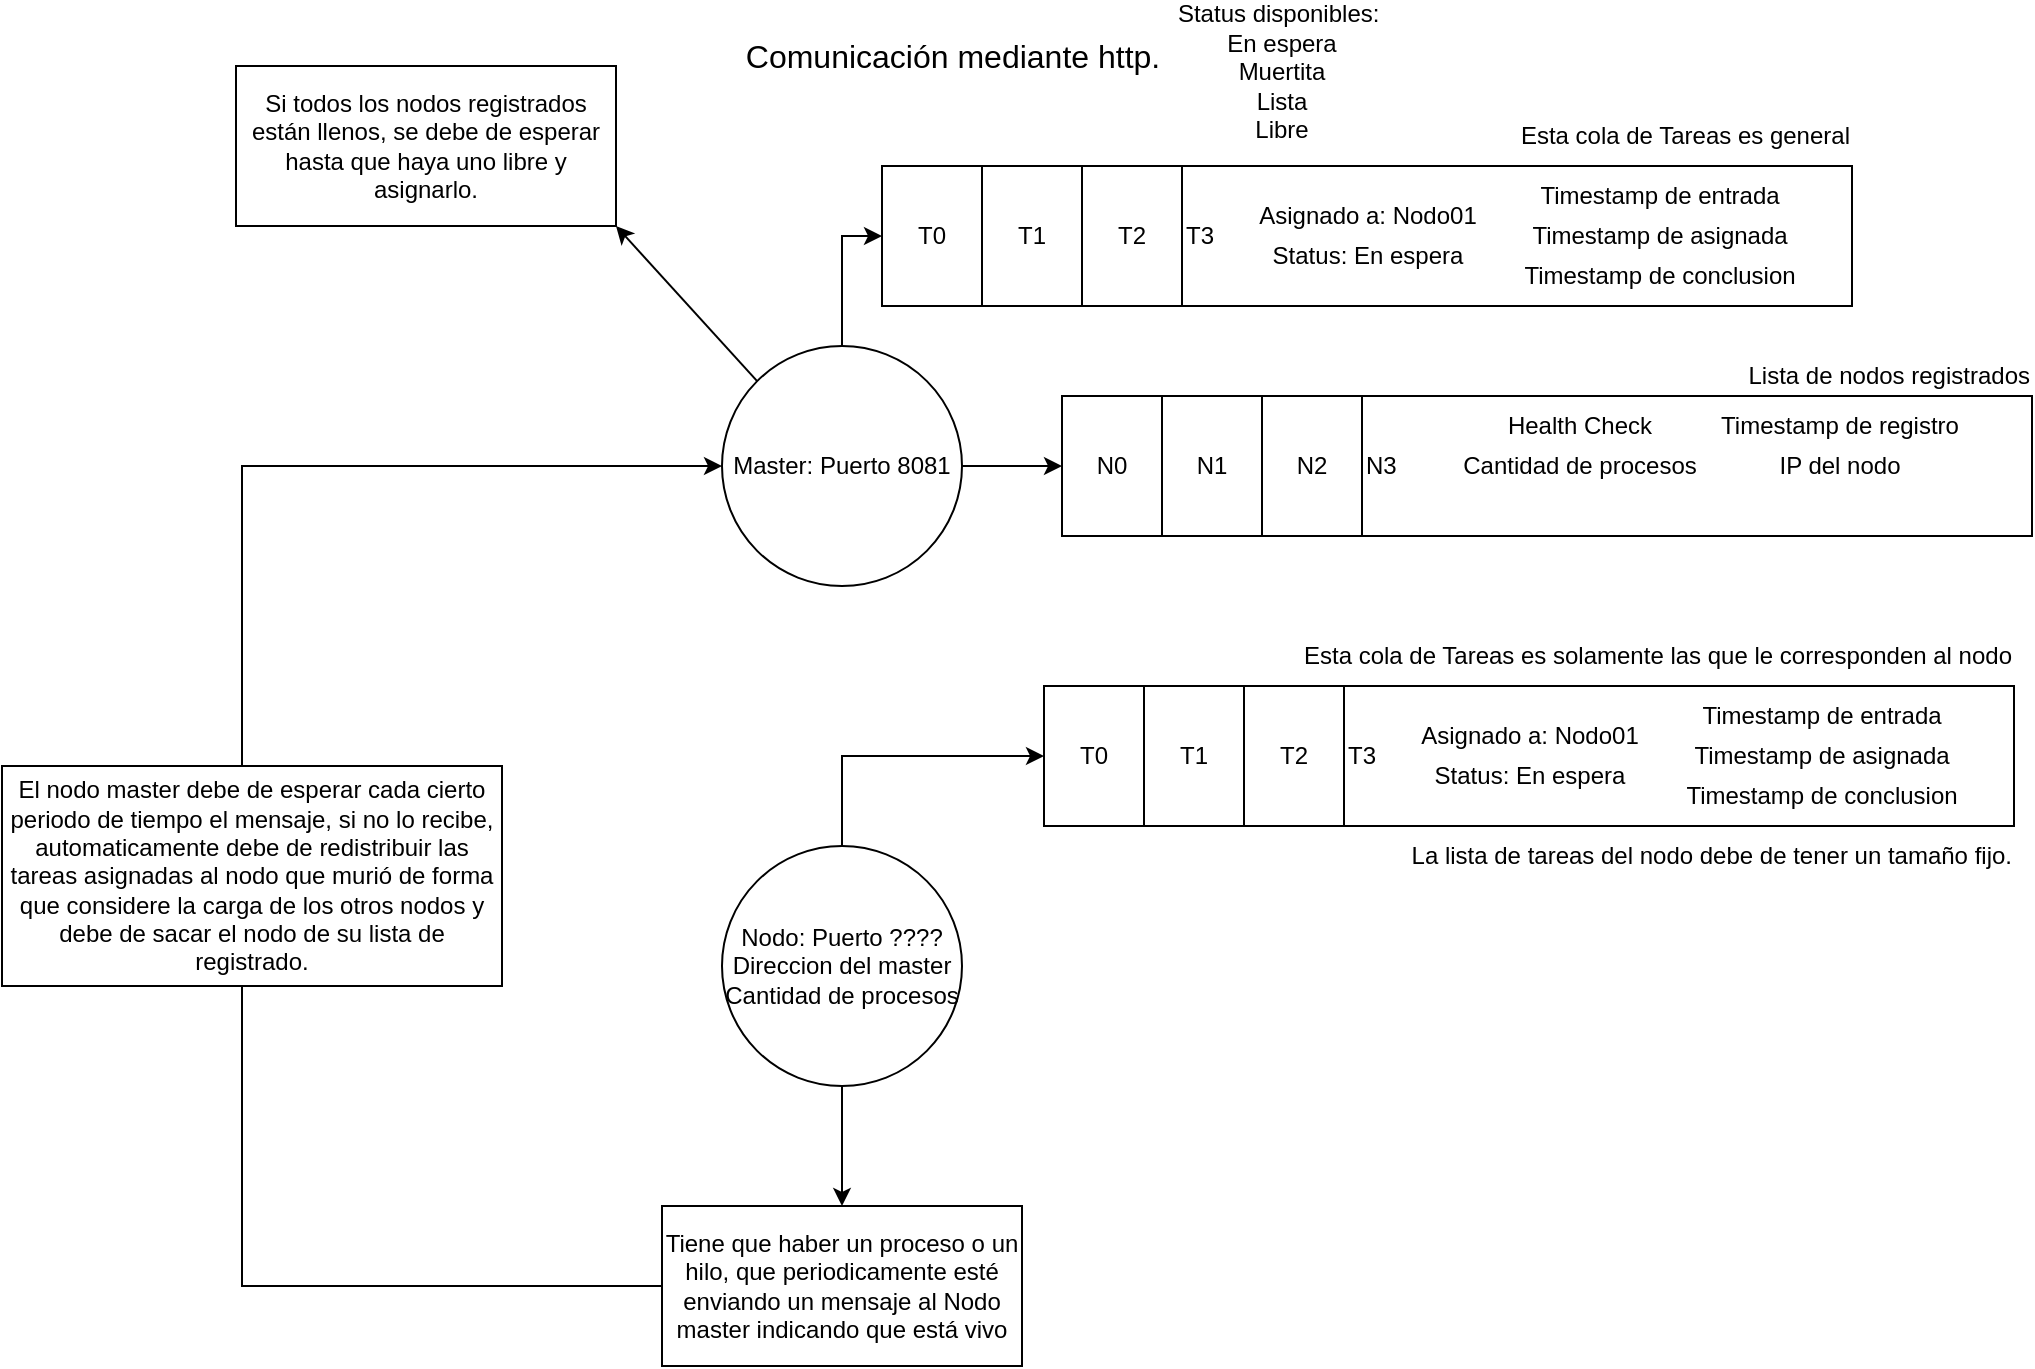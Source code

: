 <mxfile version="24.7.17">
  <diagram name="Página-1" id="-6NhGTR_NpOUXOUd0mMN">
    <mxGraphModel dx="1195" dy="708" grid="1" gridSize="10" guides="1" tooltips="1" connect="1" arrows="1" fold="1" page="1" pageScale="1" pageWidth="1200" pageHeight="1600" background="none" math="0" shadow="0">
      <root>
        <mxCell id="0" />
        <mxCell id="1" parent="0" />
        <mxCell id="gCXlIaM7Jgopa3csC6Po-4" value="" style="rounded=0;whiteSpace=wrap;html=1;" parent="1" vertex="1">
          <mxGeometry x="533" y="110" width="485" height="70" as="geometry" />
        </mxCell>
        <mxCell id="gCXlIaM7Jgopa3csC6Po-5" value="T0" style="rounded=0;whiteSpace=wrap;html=1;" parent="1" vertex="1">
          <mxGeometry x="533" y="110" width="50" height="70" as="geometry" />
        </mxCell>
        <mxCell id="gCXlIaM7Jgopa3csC6Po-6" value="T1" style="rounded=0;whiteSpace=wrap;html=1;" parent="1" vertex="1">
          <mxGeometry x="583" y="110" width="50" height="70" as="geometry" />
        </mxCell>
        <mxCell id="gCXlIaM7Jgopa3csC6Po-7" value="T2" style="rounded=0;whiteSpace=wrap;html=1;" parent="1" vertex="1">
          <mxGeometry x="633" y="110" width="50" height="70" as="geometry" />
        </mxCell>
        <mxCell id="gCXlIaM7Jgopa3csC6Po-8" value="T3" style="rounded=0;whiteSpace=wrap;html=1;align=left;" parent="1" vertex="1">
          <mxGeometry x="683" y="110" width="335" height="70" as="geometry" />
        </mxCell>
        <mxCell id="gCXlIaM7Jgopa3csC6Po-9" value="Asignado a: Nodo01" style="text;html=1;align=center;verticalAlign=middle;whiteSpace=wrap;rounded=0;" parent="1" vertex="1">
          <mxGeometry x="715.5" y="120" width="120" height="30" as="geometry" />
        </mxCell>
        <mxCell id="gCXlIaM7Jgopa3csC6Po-10" value="Status: En espera" style="text;html=1;align=center;verticalAlign=middle;whiteSpace=wrap;rounded=0;" parent="1" vertex="1">
          <mxGeometry x="715.5" y="140" width="120" height="30" as="geometry" />
        </mxCell>
        <mxCell id="gCXlIaM7Jgopa3csC6Po-11" value="Status disponibles:&amp;nbsp;&lt;div&gt;En espera&lt;/div&gt;&lt;div&gt;Muertita&lt;/div&gt;&lt;div&gt;Lista&lt;/div&gt;&lt;div&gt;Libre&lt;/div&gt;&lt;div&gt;&lt;br&gt;&lt;/div&gt;" style="text;html=1;align=center;verticalAlign=middle;whiteSpace=wrap;rounded=0;" parent="1" vertex="1">
          <mxGeometry x="663" y="40" width="140" height="60" as="geometry" />
        </mxCell>
        <mxCell id="gCXlIaM7Jgopa3csC6Po-12" value="Timestamp de entrada" style="text;html=1;align=center;verticalAlign=middle;whiteSpace=wrap;rounded=0;" parent="1" vertex="1">
          <mxGeometry x="857" y="110" width="130" height="30" as="geometry" />
        </mxCell>
        <mxCell id="gCXlIaM7Jgopa3csC6Po-13" value="Timestamp de asignada" style="text;html=1;align=center;verticalAlign=middle;whiteSpace=wrap;rounded=0;" parent="1" vertex="1">
          <mxGeometry x="857" y="130" width="130" height="30" as="geometry" />
        </mxCell>
        <mxCell id="gCXlIaM7Jgopa3csC6Po-14" value="Timestamp de conclusion" style="text;html=1;align=center;verticalAlign=middle;whiteSpace=wrap;rounded=0;" parent="1" vertex="1">
          <mxGeometry x="849" y="150" width="146" height="30" as="geometry" />
        </mxCell>
        <mxCell id="gCXlIaM7Jgopa3csC6Po-16" style="edgeStyle=orthogonalEdgeStyle;rounded=0;orthogonalLoop=1;jettySize=auto;html=1;entryX=0;entryY=0.5;entryDx=0;entryDy=0;" parent="1" source="gCXlIaM7Jgopa3csC6Po-15" target="gCXlIaM7Jgopa3csC6Po-5" edge="1">
          <mxGeometry relative="1" as="geometry" />
        </mxCell>
        <mxCell id="gCXlIaM7Jgopa3csC6Po-37" style="edgeStyle=orthogonalEdgeStyle;rounded=0;orthogonalLoop=1;jettySize=auto;html=1;entryX=0;entryY=0.5;entryDx=0;entryDy=0;" parent="1" source="gCXlIaM7Jgopa3csC6Po-15" target="gCXlIaM7Jgopa3csC6Po-28" edge="1">
          <mxGeometry relative="1" as="geometry" />
        </mxCell>
        <mxCell id="gCXlIaM7Jgopa3csC6Po-66" style="rounded=0;orthogonalLoop=1;jettySize=auto;html=1;exitX=0;exitY=0;exitDx=0;exitDy=0;entryX=1;entryY=1;entryDx=0;entryDy=0;" parent="1" source="gCXlIaM7Jgopa3csC6Po-15" edge="1" target="gCXlIaM7Jgopa3csC6Po-68">
          <mxGeometry relative="1" as="geometry">
            <mxPoint x="380" y="140" as="targetPoint" />
          </mxGeometry>
        </mxCell>
        <mxCell id="gCXlIaM7Jgopa3csC6Po-15" value="&lt;span style=&quot;text-wrap: nowrap;&quot;&gt;Master: Puerto 8081&lt;/span&gt;" style="ellipse;whiteSpace=wrap;html=1;aspect=fixed;" parent="1" vertex="1">
          <mxGeometry x="453" y="200" width="120" height="120" as="geometry" />
        </mxCell>
        <mxCell id="gCXlIaM7Jgopa3csC6Po-27" value="" style="rounded=0;whiteSpace=wrap;html=1;" parent="1" vertex="1">
          <mxGeometry x="623" y="225" width="485" height="70" as="geometry" />
        </mxCell>
        <mxCell id="gCXlIaM7Jgopa3csC6Po-28" value="N0" style="rounded=0;whiteSpace=wrap;html=1;" parent="1" vertex="1">
          <mxGeometry x="623" y="225" width="50" height="70" as="geometry" />
        </mxCell>
        <mxCell id="gCXlIaM7Jgopa3csC6Po-29" value="N1" style="rounded=0;whiteSpace=wrap;html=1;" parent="1" vertex="1">
          <mxGeometry x="673" y="225" width="50" height="70" as="geometry" />
        </mxCell>
        <mxCell id="gCXlIaM7Jgopa3csC6Po-30" value="N2" style="rounded=0;whiteSpace=wrap;html=1;" parent="1" vertex="1">
          <mxGeometry x="723" y="225" width="50" height="70" as="geometry" />
        </mxCell>
        <mxCell id="gCXlIaM7Jgopa3csC6Po-31" value="N3" style="rounded=0;whiteSpace=wrap;html=1;align=left;" parent="1" vertex="1">
          <mxGeometry x="773" y="225" width="335" height="70" as="geometry" />
        </mxCell>
        <mxCell id="gCXlIaM7Jgopa3csC6Po-34" value="Timestamp de registro" style="text;html=1;align=center;verticalAlign=middle;whiteSpace=wrap;rounded=0;" parent="1" vertex="1">
          <mxGeometry x="947" y="225" width="130" height="30" as="geometry" />
        </mxCell>
        <mxCell id="gCXlIaM7Jgopa3csC6Po-38" value="Comunicación mediante http." style="text;html=1;align=center;verticalAlign=middle;resizable=0;points=[];autosize=1;strokeColor=none;fillColor=none;fontSize=16;" parent="1" vertex="1">
          <mxGeometry x="453" y="40" width="230" height="30" as="geometry" />
        </mxCell>
        <mxCell id="gCXlIaM7Jgopa3csC6Po-39" value="Health Check" style="text;html=1;align=center;verticalAlign=middle;whiteSpace=wrap;rounded=0;" parent="1" vertex="1">
          <mxGeometry x="817" y="225" width="130" height="30" as="geometry" />
        </mxCell>
        <mxCell id="gCXlIaM7Jgopa3csC6Po-41" value="IP del nodo" style="text;html=1;align=center;verticalAlign=middle;whiteSpace=wrap;rounded=0;" parent="1" vertex="1">
          <mxGeometry x="947" y="245" width="130" height="30" as="geometry" />
        </mxCell>
        <mxCell id="gCXlIaM7Jgopa3csC6Po-53" style="edgeStyle=orthogonalEdgeStyle;rounded=0;orthogonalLoop=1;jettySize=auto;html=1;entryX=0;entryY=0.5;entryDx=0;entryDy=0;" parent="1" source="gCXlIaM7Jgopa3csC6Po-42" target="gCXlIaM7Jgopa3csC6Po-44" edge="1">
          <mxGeometry relative="1" as="geometry">
            <Array as="points">
              <mxPoint x="513" y="405" />
            </Array>
          </mxGeometry>
        </mxCell>
        <mxCell id="gCXlIaM7Jgopa3csC6Po-59" style="edgeStyle=orthogonalEdgeStyle;rounded=0;orthogonalLoop=1;jettySize=auto;html=1;" parent="1" source="gCXlIaM7Jgopa3csC6Po-42" edge="1">
          <mxGeometry relative="1" as="geometry">
            <mxPoint x="513" y="630" as="targetPoint" />
          </mxGeometry>
        </mxCell>
        <mxCell id="gCXlIaM7Jgopa3csC6Po-42" value="&lt;span style=&quot;text-wrap: nowrap;&quot;&gt;Nodo: Puerto ????&lt;/span&gt;&lt;div&gt;&lt;span style=&quot;text-wrap: nowrap;&quot;&gt;Direccion del master&lt;/span&gt;&lt;/div&gt;&lt;div&gt;&lt;span style=&quot;text-wrap: nowrap;&quot;&gt;Cantidad de procesos&lt;/span&gt;&lt;/div&gt;" style="ellipse;whiteSpace=wrap;html=1;aspect=fixed;" parent="1" vertex="1">
          <mxGeometry x="453" y="450" width="120" height="120" as="geometry" />
        </mxCell>
        <mxCell id="gCXlIaM7Jgopa3csC6Po-43" value="" style="rounded=0;whiteSpace=wrap;html=1;" parent="1" vertex="1">
          <mxGeometry x="614" y="370" width="485" height="70" as="geometry" />
        </mxCell>
        <mxCell id="gCXlIaM7Jgopa3csC6Po-44" value="T0" style="rounded=0;whiteSpace=wrap;html=1;" parent="1" vertex="1">
          <mxGeometry x="614" y="370" width="50" height="70" as="geometry" />
        </mxCell>
        <mxCell id="gCXlIaM7Jgopa3csC6Po-45" value="T1" style="rounded=0;whiteSpace=wrap;html=1;" parent="1" vertex="1">
          <mxGeometry x="664" y="370" width="50" height="70" as="geometry" />
        </mxCell>
        <mxCell id="gCXlIaM7Jgopa3csC6Po-46" value="T2" style="rounded=0;whiteSpace=wrap;html=1;" parent="1" vertex="1">
          <mxGeometry x="714" y="370" width="50" height="70" as="geometry" />
        </mxCell>
        <mxCell id="gCXlIaM7Jgopa3csC6Po-47" value="T3" style="rounded=0;whiteSpace=wrap;html=1;align=left;" parent="1" vertex="1">
          <mxGeometry x="764" y="370" width="335" height="70" as="geometry" />
        </mxCell>
        <mxCell id="gCXlIaM7Jgopa3csC6Po-48" value="Asignado a: Nodo01" style="text;html=1;align=center;verticalAlign=middle;whiteSpace=wrap;rounded=0;" parent="1" vertex="1">
          <mxGeometry x="796.5" y="380" width="120" height="30" as="geometry" />
        </mxCell>
        <mxCell id="gCXlIaM7Jgopa3csC6Po-49" value="Status: En espera" style="text;html=1;align=center;verticalAlign=middle;whiteSpace=wrap;rounded=0;" parent="1" vertex="1">
          <mxGeometry x="796.5" y="400" width="120" height="30" as="geometry" />
        </mxCell>
        <mxCell id="gCXlIaM7Jgopa3csC6Po-50" value="Timestamp de entrada" style="text;html=1;align=center;verticalAlign=middle;whiteSpace=wrap;rounded=0;" parent="1" vertex="1">
          <mxGeometry x="938" y="370" width="130" height="30" as="geometry" />
        </mxCell>
        <mxCell id="gCXlIaM7Jgopa3csC6Po-51" value="Timestamp de asignada" style="text;html=1;align=center;verticalAlign=middle;whiteSpace=wrap;rounded=0;" parent="1" vertex="1">
          <mxGeometry x="938" y="390" width="130" height="30" as="geometry" />
        </mxCell>
        <mxCell id="gCXlIaM7Jgopa3csC6Po-52" value="Timestamp de conclusion" style="text;html=1;align=center;verticalAlign=middle;whiteSpace=wrap;rounded=0;" parent="1" vertex="1">
          <mxGeometry x="930" y="410" width="146" height="30" as="geometry" />
        </mxCell>
        <mxCell id="gCXlIaM7Jgopa3csC6Po-54" value="Esta cola de Tareas es general" style="text;html=1;align=right;verticalAlign=middle;resizable=0;points=[];autosize=1;strokeColor=none;fillColor=none;" parent="1" vertex="1">
          <mxGeometry x="828" y="80" width="190" height="30" as="geometry" />
        </mxCell>
        <mxCell id="gCXlIaM7Jgopa3csC6Po-55" value="Esta cola de Tareas es solamente las que le corresponden al nodo" style="text;html=1;align=right;verticalAlign=middle;resizable=0;points=[];autosize=1;strokeColor=none;fillColor=none;" parent="1" vertex="1">
          <mxGeometry x="719" y="340" width="380" height="30" as="geometry" />
        </mxCell>
        <mxCell id="gCXlIaM7Jgopa3csC6Po-56" value="Cantidad de procesos" style="text;html=1;align=center;verticalAlign=middle;whiteSpace=wrap;rounded=0;" parent="1" vertex="1">
          <mxGeometry x="817" y="245" width="130" height="30" as="geometry" />
        </mxCell>
        <mxCell id="gCXlIaM7Jgopa3csC6Po-57" value="Lista de nodos registrados" style="text;html=1;align=right;verticalAlign=middle;resizable=0;points=[];autosize=1;strokeColor=none;fillColor=none;" parent="1" vertex="1">
          <mxGeometry x="948" y="200" width="160" height="30" as="geometry" />
        </mxCell>
        <mxCell id="gCXlIaM7Jgopa3csC6Po-63" style="edgeStyle=orthogonalEdgeStyle;rounded=0;orthogonalLoop=1;jettySize=auto;html=1;entryX=0;entryY=0.5;entryDx=0;entryDy=0;" parent="1" source="gCXlIaM7Jgopa3csC6Po-62" target="gCXlIaM7Jgopa3csC6Po-15" edge="1">
          <mxGeometry relative="1" as="geometry">
            <Array as="points">
              <mxPoint x="213" y="670" />
              <mxPoint x="213" y="260" />
            </Array>
          </mxGeometry>
        </mxCell>
        <mxCell id="gCXlIaM7Jgopa3csC6Po-62" value="Tiene que haber un proceso o un hilo, que periodicamente esté enviando un mensaje al Nodo master indicando que está vivo" style="verticalAlign=middle;horizontal=1;whiteSpace=wrap;html=1;" parent="1" vertex="1">
          <mxGeometry x="423" y="630" width="180" height="80" as="geometry" />
        </mxCell>
        <mxCell id="gCXlIaM7Jgopa3csC6Po-64" value="El nodo master debe de esperar cada cierto periodo de tiempo el mensaje, si no lo recibe, automaticamente debe de redistribuir las tareas asignadas al nodo que murió de forma que considere la carga de los otros nodos y debe de sacar el nodo de su lista de registrado." style="verticalAlign=middle;horizontal=1;whiteSpace=wrap;html=1;" parent="1" vertex="1">
          <mxGeometry x="93" y="410" width="250" height="110" as="geometry" />
        </mxCell>
        <mxCell id="gCXlIaM7Jgopa3csC6Po-65" value="La lista de tareas del nodo debe de tener un tamaño fijo." style="text;html=1;align=right;verticalAlign=middle;resizable=0;points=[];autosize=1;strokeColor=none;fillColor=none;" parent="1" vertex="1">
          <mxGeometry x="779" y="440" width="320" height="30" as="geometry" />
        </mxCell>
        <mxCell id="gCXlIaM7Jgopa3csC6Po-68" value="Si todos los nodos registrados están llenos, se debe de esperar hasta que haya uno libre y asignarlo." style="rounded=0;whiteSpace=wrap;html=1;" parent="1" vertex="1">
          <mxGeometry x="210" y="60" width="190" height="80" as="geometry" />
        </mxCell>
      </root>
    </mxGraphModel>
  </diagram>
</mxfile>
